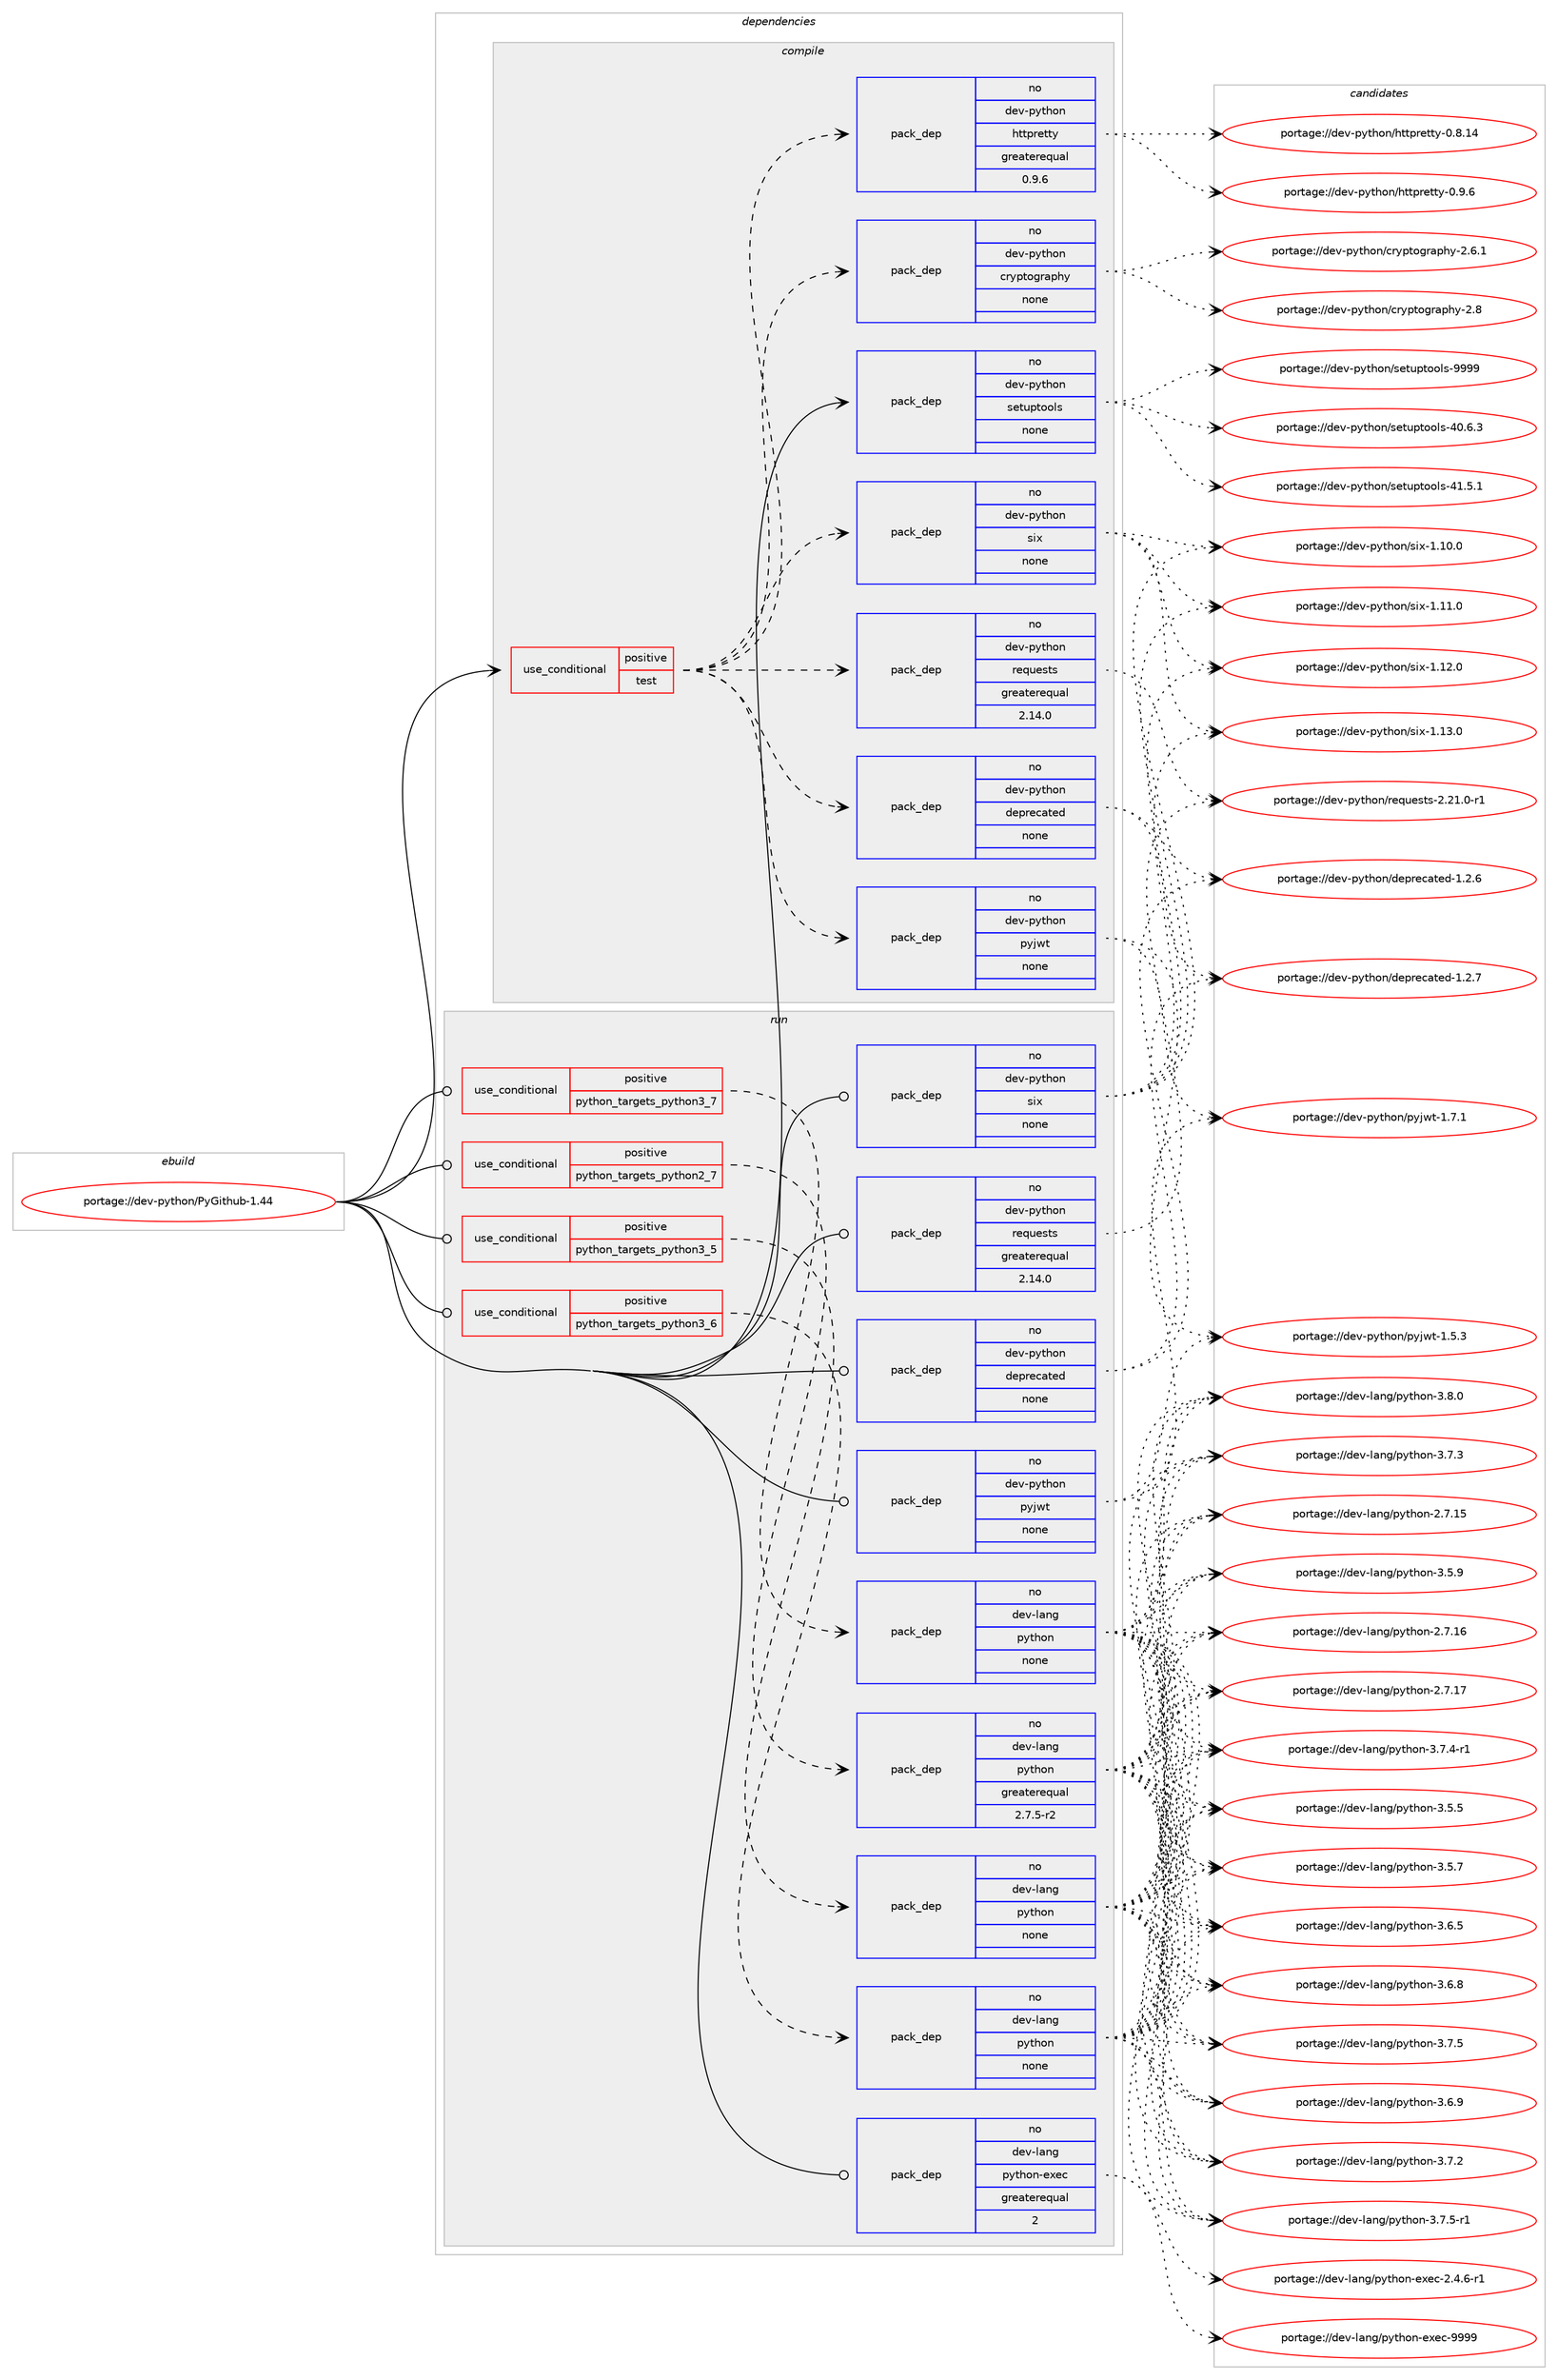 digraph prolog {

# *************
# Graph options
# *************

newrank=true;
concentrate=true;
compound=true;
graph [rankdir=LR,fontname=Helvetica,fontsize=10,ranksep=1.5];#, ranksep=2.5, nodesep=0.2];
edge  [arrowhead=vee];
node  [fontname=Helvetica,fontsize=10];

# **********
# The ebuild
# **********

subgraph cluster_leftcol {
color=gray;
rank=same;
label=<<i>ebuild</i>>;
id [label="portage://dev-python/PyGithub-1.44", color=red, width=4, href="../dev-python/PyGithub-1.44.svg"];
}

# ****************
# The dependencies
# ****************

subgraph cluster_midcol {
color=gray;
label=<<i>dependencies</i>>;
subgraph cluster_compile {
fillcolor="#eeeeee";
style=filled;
label=<<i>compile</i>>;
subgraph cond24980 {
dependency127814 [label=<<TABLE BORDER="0" CELLBORDER="1" CELLSPACING="0" CELLPADDING="4"><TR><TD ROWSPAN="3" CELLPADDING="10">use_conditional</TD></TR><TR><TD>positive</TD></TR><TR><TD>test</TD></TR></TABLE>>, shape=none, color=red];
subgraph pack99531 {
dependency127815 [label=<<TABLE BORDER="0" CELLBORDER="1" CELLSPACING="0" CELLPADDING="4" WIDTH="220"><TR><TD ROWSPAN="6" CELLPADDING="30">pack_dep</TD></TR><TR><TD WIDTH="110">no</TD></TR><TR><TD>dev-python</TD></TR><TR><TD>deprecated</TD></TR><TR><TD>none</TD></TR><TR><TD></TD></TR></TABLE>>, shape=none, color=blue];
}
dependency127814:e -> dependency127815:w [weight=20,style="dashed",arrowhead="vee"];
subgraph pack99532 {
dependency127816 [label=<<TABLE BORDER="0" CELLBORDER="1" CELLSPACING="0" CELLPADDING="4" WIDTH="220"><TR><TD ROWSPAN="6" CELLPADDING="30">pack_dep</TD></TR><TR><TD WIDTH="110">no</TD></TR><TR><TD>dev-python</TD></TR><TR><TD>pyjwt</TD></TR><TR><TD>none</TD></TR><TR><TD></TD></TR></TABLE>>, shape=none, color=blue];
}
dependency127814:e -> dependency127816:w [weight=20,style="dashed",arrowhead="vee"];
subgraph pack99533 {
dependency127817 [label=<<TABLE BORDER="0" CELLBORDER="1" CELLSPACING="0" CELLPADDING="4" WIDTH="220"><TR><TD ROWSPAN="6" CELLPADDING="30">pack_dep</TD></TR><TR><TD WIDTH="110">no</TD></TR><TR><TD>dev-python</TD></TR><TR><TD>requests</TD></TR><TR><TD>greaterequal</TD></TR><TR><TD>2.14.0</TD></TR></TABLE>>, shape=none, color=blue];
}
dependency127814:e -> dependency127817:w [weight=20,style="dashed",arrowhead="vee"];
subgraph pack99534 {
dependency127818 [label=<<TABLE BORDER="0" CELLBORDER="1" CELLSPACING="0" CELLPADDING="4" WIDTH="220"><TR><TD ROWSPAN="6" CELLPADDING="30">pack_dep</TD></TR><TR><TD WIDTH="110">no</TD></TR><TR><TD>dev-python</TD></TR><TR><TD>six</TD></TR><TR><TD>none</TD></TR><TR><TD></TD></TR></TABLE>>, shape=none, color=blue];
}
dependency127814:e -> dependency127818:w [weight=20,style="dashed",arrowhead="vee"];
subgraph pack99535 {
dependency127819 [label=<<TABLE BORDER="0" CELLBORDER="1" CELLSPACING="0" CELLPADDING="4" WIDTH="220"><TR><TD ROWSPAN="6" CELLPADDING="30">pack_dep</TD></TR><TR><TD WIDTH="110">no</TD></TR><TR><TD>dev-python</TD></TR><TR><TD>cryptography</TD></TR><TR><TD>none</TD></TR><TR><TD></TD></TR></TABLE>>, shape=none, color=blue];
}
dependency127814:e -> dependency127819:w [weight=20,style="dashed",arrowhead="vee"];
subgraph pack99536 {
dependency127820 [label=<<TABLE BORDER="0" CELLBORDER="1" CELLSPACING="0" CELLPADDING="4" WIDTH="220"><TR><TD ROWSPAN="6" CELLPADDING="30">pack_dep</TD></TR><TR><TD WIDTH="110">no</TD></TR><TR><TD>dev-python</TD></TR><TR><TD>httpretty</TD></TR><TR><TD>greaterequal</TD></TR><TR><TD>0.9.6</TD></TR></TABLE>>, shape=none, color=blue];
}
dependency127814:e -> dependency127820:w [weight=20,style="dashed",arrowhead="vee"];
}
id:e -> dependency127814:w [weight=20,style="solid",arrowhead="vee"];
subgraph pack99537 {
dependency127821 [label=<<TABLE BORDER="0" CELLBORDER="1" CELLSPACING="0" CELLPADDING="4" WIDTH="220"><TR><TD ROWSPAN="6" CELLPADDING="30">pack_dep</TD></TR><TR><TD WIDTH="110">no</TD></TR><TR><TD>dev-python</TD></TR><TR><TD>setuptools</TD></TR><TR><TD>none</TD></TR><TR><TD></TD></TR></TABLE>>, shape=none, color=blue];
}
id:e -> dependency127821:w [weight=20,style="solid",arrowhead="vee"];
}
subgraph cluster_compileandrun {
fillcolor="#eeeeee";
style=filled;
label=<<i>compile and run</i>>;
}
subgraph cluster_run {
fillcolor="#eeeeee";
style=filled;
label=<<i>run</i>>;
subgraph cond24981 {
dependency127822 [label=<<TABLE BORDER="0" CELLBORDER="1" CELLSPACING="0" CELLPADDING="4"><TR><TD ROWSPAN="3" CELLPADDING="10">use_conditional</TD></TR><TR><TD>positive</TD></TR><TR><TD>python_targets_python2_7</TD></TR></TABLE>>, shape=none, color=red];
subgraph pack99538 {
dependency127823 [label=<<TABLE BORDER="0" CELLBORDER="1" CELLSPACING="0" CELLPADDING="4" WIDTH="220"><TR><TD ROWSPAN="6" CELLPADDING="30">pack_dep</TD></TR><TR><TD WIDTH="110">no</TD></TR><TR><TD>dev-lang</TD></TR><TR><TD>python</TD></TR><TR><TD>greaterequal</TD></TR><TR><TD>2.7.5-r2</TD></TR></TABLE>>, shape=none, color=blue];
}
dependency127822:e -> dependency127823:w [weight=20,style="dashed",arrowhead="vee"];
}
id:e -> dependency127822:w [weight=20,style="solid",arrowhead="odot"];
subgraph cond24982 {
dependency127824 [label=<<TABLE BORDER="0" CELLBORDER="1" CELLSPACING="0" CELLPADDING="4"><TR><TD ROWSPAN="3" CELLPADDING="10">use_conditional</TD></TR><TR><TD>positive</TD></TR><TR><TD>python_targets_python3_5</TD></TR></TABLE>>, shape=none, color=red];
subgraph pack99539 {
dependency127825 [label=<<TABLE BORDER="0" CELLBORDER="1" CELLSPACING="0" CELLPADDING="4" WIDTH="220"><TR><TD ROWSPAN="6" CELLPADDING="30">pack_dep</TD></TR><TR><TD WIDTH="110">no</TD></TR><TR><TD>dev-lang</TD></TR><TR><TD>python</TD></TR><TR><TD>none</TD></TR><TR><TD></TD></TR></TABLE>>, shape=none, color=blue];
}
dependency127824:e -> dependency127825:w [weight=20,style="dashed",arrowhead="vee"];
}
id:e -> dependency127824:w [weight=20,style="solid",arrowhead="odot"];
subgraph cond24983 {
dependency127826 [label=<<TABLE BORDER="0" CELLBORDER="1" CELLSPACING="0" CELLPADDING="4"><TR><TD ROWSPAN="3" CELLPADDING="10">use_conditional</TD></TR><TR><TD>positive</TD></TR><TR><TD>python_targets_python3_6</TD></TR></TABLE>>, shape=none, color=red];
subgraph pack99540 {
dependency127827 [label=<<TABLE BORDER="0" CELLBORDER="1" CELLSPACING="0" CELLPADDING="4" WIDTH="220"><TR><TD ROWSPAN="6" CELLPADDING="30">pack_dep</TD></TR><TR><TD WIDTH="110">no</TD></TR><TR><TD>dev-lang</TD></TR><TR><TD>python</TD></TR><TR><TD>none</TD></TR><TR><TD></TD></TR></TABLE>>, shape=none, color=blue];
}
dependency127826:e -> dependency127827:w [weight=20,style="dashed",arrowhead="vee"];
}
id:e -> dependency127826:w [weight=20,style="solid",arrowhead="odot"];
subgraph cond24984 {
dependency127828 [label=<<TABLE BORDER="0" CELLBORDER="1" CELLSPACING="0" CELLPADDING="4"><TR><TD ROWSPAN="3" CELLPADDING="10">use_conditional</TD></TR><TR><TD>positive</TD></TR><TR><TD>python_targets_python3_7</TD></TR></TABLE>>, shape=none, color=red];
subgraph pack99541 {
dependency127829 [label=<<TABLE BORDER="0" CELLBORDER="1" CELLSPACING="0" CELLPADDING="4" WIDTH="220"><TR><TD ROWSPAN="6" CELLPADDING="30">pack_dep</TD></TR><TR><TD WIDTH="110">no</TD></TR><TR><TD>dev-lang</TD></TR><TR><TD>python</TD></TR><TR><TD>none</TD></TR><TR><TD></TD></TR></TABLE>>, shape=none, color=blue];
}
dependency127828:e -> dependency127829:w [weight=20,style="dashed",arrowhead="vee"];
}
id:e -> dependency127828:w [weight=20,style="solid",arrowhead="odot"];
subgraph pack99542 {
dependency127830 [label=<<TABLE BORDER="0" CELLBORDER="1" CELLSPACING="0" CELLPADDING="4" WIDTH="220"><TR><TD ROWSPAN="6" CELLPADDING="30">pack_dep</TD></TR><TR><TD WIDTH="110">no</TD></TR><TR><TD>dev-lang</TD></TR><TR><TD>python-exec</TD></TR><TR><TD>greaterequal</TD></TR><TR><TD>2</TD></TR></TABLE>>, shape=none, color=blue];
}
id:e -> dependency127830:w [weight=20,style="solid",arrowhead="odot"];
subgraph pack99543 {
dependency127831 [label=<<TABLE BORDER="0" CELLBORDER="1" CELLSPACING="0" CELLPADDING="4" WIDTH="220"><TR><TD ROWSPAN="6" CELLPADDING="30">pack_dep</TD></TR><TR><TD WIDTH="110">no</TD></TR><TR><TD>dev-python</TD></TR><TR><TD>deprecated</TD></TR><TR><TD>none</TD></TR><TR><TD></TD></TR></TABLE>>, shape=none, color=blue];
}
id:e -> dependency127831:w [weight=20,style="solid",arrowhead="odot"];
subgraph pack99544 {
dependency127832 [label=<<TABLE BORDER="0" CELLBORDER="1" CELLSPACING="0" CELLPADDING="4" WIDTH="220"><TR><TD ROWSPAN="6" CELLPADDING="30">pack_dep</TD></TR><TR><TD WIDTH="110">no</TD></TR><TR><TD>dev-python</TD></TR><TR><TD>pyjwt</TD></TR><TR><TD>none</TD></TR><TR><TD></TD></TR></TABLE>>, shape=none, color=blue];
}
id:e -> dependency127832:w [weight=20,style="solid",arrowhead="odot"];
subgraph pack99545 {
dependency127833 [label=<<TABLE BORDER="0" CELLBORDER="1" CELLSPACING="0" CELLPADDING="4" WIDTH="220"><TR><TD ROWSPAN="6" CELLPADDING="30">pack_dep</TD></TR><TR><TD WIDTH="110">no</TD></TR><TR><TD>dev-python</TD></TR><TR><TD>requests</TD></TR><TR><TD>greaterequal</TD></TR><TR><TD>2.14.0</TD></TR></TABLE>>, shape=none, color=blue];
}
id:e -> dependency127833:w [weight=20,style="solid",arrowhead="odot"];
subgraph pack99546 {
dependency127834 [label=<<TABLE BORDER="0" CELLBORDER="1" CELLSPACING="0" CELLPADDING="4" WIDTH="220"><TR><TD ROWSPAN="6" CELLPADDING="30">pack_dep</TD></TR><TR><TD WIDTH="110">no</TD></TR><TR><TD>dev-python</TD></TR><TR><TD>six</TD></TR><TR><TD>none</TD></TR><TR><TD></TD></TR></TABLE>>, shape=none, color=blue];
}
id:e -> dependency127834:w [weight=20,style="solid",arrowhead="odot"];
}
}

# **************
# The candidates
# **************

subgraph cluster_choices {
rank=same;
color=gray;
label=<<i>candidates</i>>;

subgraph choice99531 {
color=black;
nodesep=1;
choiceportage10010111845112121116104111110471001011121141019997116101100454946504654 [label="portage://dev-python/deprecated-1.2.6", color=red, width=4,href="../dev-python/deprecated-1.2.6.svg"];
choiceportage10010111845112121116104111110471001011121141019997116101100454946504655 [label="portage://dev-python/deprecated-1.2.7", color=red, width=4,href="../dev-python/deprecated-1.2.7.svg"];
dependency127815:e -> choiceportage10010111845112121116104111110471001011121141019997116101100454946504654:w [style=dotted,weight="100"];
dependency127815:e -> choiceportage10010111845112121116104111110471001011121141019997116101100454946504655:w [style=dotted,weight="100"];
}
subgraph choice99532 {
color=black;
nodesep=1;
choiceportage1001011184511212111610411111047112121106119116454946534651 [label="portage://dev-python/pyjwt-1.5.3", color=red, width=4,href="../dev-python/pyjwt-1.5.3.svg"];
choiceportage1001011184511212111610411111047112121106119116454946554649 [label="portage://dev-python/pyjwt-1.7.1", color=red, width=4,href="../dev-python/pyjwt-1.7.1.svg"];
dependency127816:e -> choiceportage1001011184511212111610411111047112121106119116454946534651:w [style=dotted,weight="100"];
dependency127816:e -> choiceportage1001011184511212111610411111047112121106119116454946554649:w [style=dotted,weight="100"];
}
subgraph choice99533 {
color=black;
nodesep=1;
choiceportage1001011184511212111610411111047114101113117101115116115455046504946484511449 [label="portage://dev-python/requests-2.21.0-r1", color=red, width=4,href="../dev-python/requests-2.21.0-r1.svg"];
dependency127817:e -> choiceportage1001011184511212111610411111047114101113117101115116115455046504946484511449:w [style=dotted,weight="100"];
}
subgraph choice99534 {
color=black;
nodesep=1;
choiceportage100101118451121211161041111104711510512045494649484648 [label="portage://dev-python/six-1.10.0", color=red, width=4,href="../dev-python/six-1.10.0.svg"];
choiceportage100101118451121211161041111104711510512045494649494648 [label="portage://dev-python/six-1.11.0", color=red, width=4,href="../dev-python/six-1.11.0.svg"];
choiceportage100101118451121211161041111104711510512045494649504648 [label="portage://dev-python/six-1.12.0", color=red, width=4,href="../dev-python/six-1.12.0.svg"];
choiceportage100101118451121211161041111104711510512045494649514648 [label="portage://dev-python/six-1.13.0", color=red, width=4,href="../dev-python/six-1.13.0.svg"];
dependency127818:e -> choiceportage100101118451121211161041111104711510512045494649484648:w [style=dotted,weight="100"];
dependency127818:e -> choiceportage100101118451121211161041111104711510512045494649494648:w [style=dotted,weight="100"];
dependency127818:e -> choiceportage100101118451121211161041111104711510512045494649504648:w [style=dotted,weight="100"];
dependency127818:e -> choiceportage100101118451121211161041111104711510512045494649514648:w [style=dotted,weight="100"];
}
subgraph choice99535 {
color=black;
nodesep=1;
choiceportage10010111845112121116104111110479911412111211611110311497112104121455046544649 [label="portage://dev-python/cryptography-2.6.1", color=red, width=4,href="../dev-python/cryptography-2.6.1.svg"];
choiceportage1001011184511212111610411111047991141211121161111031149711210412145504656 [label="portage://dev-python/cryptography-2.8", color=red, width=4,href="../dev-python/cryptography-2.8.svg"];
dependency127819:e -> choiceportage10010111845112121116104111110479911412111211611110311497112104121455046544649:w [style=dotted,weight="100"];
dependency127819:e -> choiceportage1001011184511212111610411111047991141211121161111031149711210412145504656:w [style=dotted,weight="100"];
}
subgraph choice99536 {
color=black;
nodesep=1;
choiceportage100101118451121211161041111104710411611611211410111611612145484656464952 [label="portage://dev-python/httpretty-0.8.14", color=red, width=4,href="../dev-python/httpretty-0.8.14.svg"];
choiceportage1001011184511212111610411111047104116116112114101116116121454846574654 [label="portage://dev-python/httpretty-0.9.6", color=red, width=4,href="../dev-python/httpretty-0.9.6.svg"];
dependency127820:e -> choiceportage100101118451121211161041111104710411611611211410111611612145484656464952:w [style=dotted,weight="100"];
dependency127820:e -> choiceportage1001011184511212111610411111047104116116112114101116116121454846574654:w [style=dotted,weight="100"];
}
subgraph choice99537 {
color=black;
nodesep=1;
choiceportage100101118451121211161041111104711510111611711211611111110811545524846544651 [label="portage://dev-python/setuptools-40.6.3", color=red, width=4,href="../dev-python/setuptools-40.6.3.svg"];
choiceportage100101118451121211161041111104711510111611711211611111110811545524946534649 [label="portage://dev-python/setuptools-41.5.1", color=red, width=4,href="../dev-python/setuptools-41.5.1.svg"];
choiceportage10010111845112121116104111110471151011161171121161111111081154557575757 [label="portage://dev-python/setuptools-9999", color=red, width=4,href="../dev-python/setuptools-9999.svg"];
dependency127821:e -> choiceportage100101118451121211161041111104711510111611711211611111110811545524846544651:w [style=dotted,weight="100"];
dependency127821:e -> choiceportage100101118451121211161041111104711510111611711211611111110811545524946534649:w [style=dotted,weight="100"];
dependency127821:e -> choiceportage10010111845112121116104111110471151011161171121161111111081154557575757:w [style=dotted,weight="100"];
}
subgraph choice99538 {
color=black;
nodesep=1;
choiceportage10010111845108971101034711212111610411111045504655464953 [label="portage://dev-lang/python-2.7.15", color=red, width=4,href="../dev-lang/python-2.7.15.svg"];
choiceportage10010111845108971101034711212111610411111045504655464954 [label="portage://dev-lang/python-2.7.16", color=red, width=4,href="../dev-lang/python-2.7.16.svg"];
choiceportage10010111845108971101034711212111610411111045504655464955 [label="portage://dev-lang/python-2.7.17", color=red, width=4,href="../dev-lang/python-2.7.17.svg"];
choiceportage100101118451089711010347112121116104111110455146534653 [label="portage://dev-lang/python-3.5.5", color=red, width=4,href="../dev-lang/python-3.5.5.svg"];
choiceportage100101118451089711010347112121116104111110455146534655 [label="portage://dev-lang/python-3.5.7", color=red, width=4,href="../dev-lang/python-3.5.7.svg"];
choiceportage100101118451089711010347112121116104111110455146534657 [label="portage://dev-lang/python-3.5.9", color=red, width=4,href="../dev-lang/python-3.5.9.svg"];
choiceportage100101118451089711010347112121116104111110455146544653 [label="portage://dev-lang/python-3.6.5", color=red, width=4,href="../dev-lang/python-3.6.5.svg"];
choiceportage100101118451089711010347112121116104111110455146544656 [label="portage://dev-lang/python-3.6.8", color=red, width=4,href="../dev-lang/python-3.6.8.svg"];
choiceportage100101118451089711010347112121116104111110455146544657 [label="portage://dev-lang/python-3.6.9", color=red, width=4,href="../dev-lang/python-3.6.9.svg"];
choiceportage100101118451089711010347112121116104111110455146554650 [label="portage://dev-lang/python-3.7.2", color=red, width=4,href="../dev-lang/python-3.7.2.svg"];
choiceportage100101118451089711010347112121116104111110455146554651 [label="portage://dev-lang/python-3.7.3", color=red, width=4,href="../dev-lang/python-3.7.3.svg"];
choiceportage1001011184510897110103471121211161041111104551465546524511449 [label="portage://dev-lang/python-3.7.4-r1", color=red, width=4,href="../dev-lang/python-3.7.4-r1.svg"];
choiceportage100101118451089711010347112121116104111110455146554653 [label="portage://dev-lang/python-3.7.5", color=red, width=4,href="../dev-lang/python-3.7.5.svg"];
choiceportage1001011184510897110103471121211161041111104551465546534511449 [label="portage://dev-lang/python-3.7.5-r1", color=red, width=4,href="../dev-lang/python-3.7.5-r1.svg"];
choiceportage100101118451089711010347112121116104111110455146564648 [label="portage://dev-lang/python-3.8.0", color=red, width=4,href="../dev-lang/python-3.8.0.svg"];
dependency127823:e -> choiceportage10010111845108971101034711212111610411111045504655464953:w [style=dotted,weight="100"];
dependency127823:e -> choiceportage10010111845108971101034711212111610411111045504655464954:w [style=dotted,weight="100"];
dependency127823:e -> choiceportage10010111845108971101034711212111610411111045504655464955:w [style=dotted,weight="100"];
dependency127823:e -> choiceportage100101118451089711010347112121116104111110455146534653:w [style=dotted,weight="100"];
dependency127823:e -> choiceportage100101118451089711010347112121116104111110455146534655:w [style=dotted,weight="100"];
dependency127823:e -> choiceportage100101118451089711010347112121116104111110455146534657:w [style=dotted,weight="100"];
dependency127823:e -> choiceportage100101118451089711010347112121116104111110455146544653:w [style=dotted,weight="100"];
dependency127823:e -> choiceportage100101118451089711010347112121116104111110455146544656:w [style=dotted,weight="100"];
dependency127823:e -> choiceportage100101118451089711010347112121116104111110455146544657:w [style=dotted,weight="100"];
dependency127823:e -> choiceportage100101118451089711010347112121116104111110455146554650:w [style=dotted,weight="100"];
dependency127823:e -> choiceportage100101118451089711010347112121116104111110455146554651:w [style=dotted,weight="100"];
dependency127823:e -> choiceportage1001011184510897110103471121211161041111104551465546524511449:w [style=dotted,weight="100"];
dependency127823:e -> choiceportage100101118451089711010347112121116104111110455146554653:w [style=dotted,weight="100"];
dependency127823:e -> choiceportage1001011184510897110103471121211161041111104551465546534511449:w [style=dotted,weight="100"];
dependency127823:e -> choiceportage100101118451089711010347112121116104111110455146564648:w [style=dotted,weight="100"];
}
subgraph choice99539 {
color=black;
nodesep=1;
choiceportage10010111845108971101034711212111610411111045504655464953 [label="portage://dev-lang/python-2.7.15", color=red, width=4,href="../dev-lang/python-2.7.15.svg"];
choiceportage10010111845108971101034711212111610411111045504655464954 [label="portage://dev-lang/python-2.7.16", color=red, width=4,href="../dev-lang/python-2.7.16.svg"];
choiceportage10010111845108971101034711212111610411111045504655464955 [label="portage://dev-lang/python-2.7.17", color=red, width=4,href="../dev-lang/python-2.7.17.svg"];
choiceportage100101118451089711010347112121116104111110455146534653 [label="portage://dev-lang/python-3.5.5", color=red, width=4,href="../dev-lang/python-3.5.5.svg"];
choiceportage100101118451089711010347112121116104111110455146534655 [label="portage://dev-lang/python-3.5.7", color=red, width=4,href="../dev-lang/python-3.5.7.svg"];
choiceportage100101118451089711010347112121116104111110455146534657 [label="portage://dev-lang/python-3.5.9", color=red, width=4,href="../dev-lang/python-3.5.9.svg"];
choiceportage100101118451089711010347112121116104111110455146544653 [label="portage://dev-lang/python-3.6.5", color=red, width=4,href="../dev-lang/python-3.6.5.svg"];
choiceportage100101118451089711010347112121116104111110455146544656 [label="portage://dev-lang/python-3.6.8", color=red, width=4,href="../dev-lang/python-3.6.8.svg"];
choiceportage100101118451089711010347112121116104111110455146544657 [label="portage://dev-lang/python-3.6.9", color=red, width=4,href="../dev-lang/python-3.6.9.svg"];
choiceportage100101118451089711010347112121116104111110455146554650 [label="portage://dev-lang/python-3.7.2", color=red, width=4,href="../dev-lang/python-3.7.2.svg"];
choiceportage100101118451089711010347112121116104111110455146554651 [label="portage://dev-lang/python-3.7.3", color=red, width=4,href="../dev-lang/python-3.7.3.svg"];
choiceportage1001011184510897110103471121211161041111104551465546524511449 [label="portage://dev-lang/python-3.7.4-r1", color=red, width=4,href="../dev-lang/python-3.7.4-r1.svg"];
choiceportage100101118451089711010347112121116104111110455146554653 [label="portage://dev-lang/python-3.7.5", color=red, width=4,href="../dev-lang/python-3.7.5.svg"];
choiceportage1001011184510897110103471121211161041111104551465546534511449 [label="portage://dev-lang/python-3.7.5-r1", color=red, width=4,href="../dev-lang/python-3.7.5-r1.svg"];
choiceportage100101118451089711010347112121116104111110455146564648 [label="portage://dev-lang/python-3.8.0", color=red, width=4,href="../dev-lang/python-3.8.0.svg"];
dependency127825:e -> choiceportage10010111845108971101034711212111610411111045504655464953:w [style=dotted,weight="100"];
dependency127825:e -> choiceportage10010111845108971101034711212111610411111045504655464954:w [style=dotted,weight="100"];
dependency127825:e -> choiceportage10010111845108971101034711212111610411111045504655464955:w [style=dotted,weight="100"];
dependency127825:e -> choiceportage100101118451089711010347112121116104111110455146534653:w [style=dotted,weight="100"];
dependency127825:e -> choiceportage100101118451089711010347112121116104111110455146534655:w [style=dotted,weight="100"];
dependency127825:e -> choiceportage100101118451089711010347112121116104111110455146534657:w [style=dotted,weight="100"];
dependency127825:e -> choiceportage100101118451089711010347112121116104111110455146544653:w [style=dotted,weight="100"];
dependency127825:e -> choiceportage100101118451089711010347112121116104111110455146544656:w [style=dotted,weight="100"];
dependency127825:e -> choiceportage100101118451089711010347112121116104111110455146544657:w [style=dotted,weight="100"];
dependency127825:e -> choiceportage100101118451089711010347112121116104111110455146554650:w [style=dotted,weight="100"];
dependency127825:e -> choiceportage100101118451089711010347112121116104111110455146554651:w [style=dotted,weight="100"];
dependency127825:e -> choiceportage1001011184510897110103471121211161041111104551465546524511449:w [style=dotted,weight="100"];
dependency127825:e -> choiceportage100101118451089711010347112121116104111110455146554653:w [style=dotted,weight="100"];
dependency127825:e -> choiceportage1001011184510897110103471121211161041111104551465546534511449:w [style=dotted,weight="100"];
dependency127825:e -> choiceportage100101118451089711010347112121116104111110455146564648:w [style=dotted,weight="100"];
}
subgraph choice99540 {
color=black;
nodesep=1;
choiceportage10010111845108971101034711212111610411111045504655464953 [label="portage://dev-lang/python-2.7.15", color=red, width=4,href="../dev-lang/python-2.7.15.svg"];
choiceportage10010111845108971101034711212111610411111045504655464954 [label="portage://dev-lang/python-2.7.16", color=red, width=4,href="../dev-lang/python-2.7.16.svg"];
choiceportage10010111845108971101034711212111610411111045504655464955 [label="portage://dev-lang/python-2.7.17", color=red, width=4,href="../dev-lang/python-2.7.17.svg"];
choiceportage100101118451089711010347112121116104111110455146534653 [label="portage://dev-lang/python-3.5.5", color=red, width=4,href="../dev-lang/python-3.5.5.svg"];
choiceportage100101118451089711010347112121116104111110455146534655 [label="portage://dev-lang/python-3.5.7", color=red, width=4,href="../dev-lang/python-3.5.7.svg"];
choiceportage100101118451089711010347112121116104111110455146534657 [label="portage://dev-lang/python-3.5.9", color=red, width=4,href="../dev-lang/python-3.5.9.svg"];
choiceportage100101118451089711010347112121116104111110455146544653 [label="portage://dev-lang/python-3.6.5", color=red, width=4,href="../dev-lang/python-3.6.5.svg"];
choiceportage100101118451089711010347112121116104111110455146544656 [label="portage://dev-lang/python-3.6.8", color=red, width=4,href="../dev-lang/python-3.6.8.svg"];
choiceportage100101118451089711010347112121116104111110455146544657 [label="portage://dev-lang/python-3.6.9", color=red, width=4,href="../dev-lang/python-3.6.9.svg"];
choiceportage100101118451089711010347112121116104111110455146554650 [label="portage://dev-lang/python-3.7.2", color=red, width=4,href="../dev-lang/python-3.7.2.svg"];
choiceportage100101118451089711010347112121116104111110455146554651 [label="portage://dev-lang/python-3.7.3", color=red, width=4,href="../dev-lang/python-3.7.3.svg"];
choiceportage1001011184510897110103471121211161041111104551465546524511449 [label="portage://dev-lang/python-3.7.4-r1", color=red, width=4,href="../dev-lang/python-3.7.4-r1.svg"];
choiceportage100101118451089711010347112121116104111110455146554653 [label="portage://dev-lang/python-3.7.5", color=red, width=4,href="../dev-lang/python-3.7.5.svg"];
choiceportage1001011184510897110103471121211161041111104551465546534511449 [label="portage://dev-lang/python-3.7.5-r1", color=red, width=4,href="../dev-lang/python-3.7.5-r1.svg"];
choiceportage100101118451089711010347112121116104111110455146564648 [label="portage://dev-lang/python-3.8.0", color=red, width=4,href="../dev-lang/python-3.8.0.svg"];
dependency127827:e -> choiceportage10010111845108971101034711212111610411111045504655464953:w [style=dotted,weight="100"];
dependency127827:e -> choiceportage10010111845108971101034711212111610411111045504655464954:w [style=dotted,weight="100"];
dependency127827:e -> choiceportage10010111845108971101034711212111610411111045504655464955:w [style=dotted,weight="100"];
dependency127827:e -> choiceportage100101118451089711010347112121116104111110455146534653:w [style=dotted,weight="100"];
dependency127827:e -> choiceportage100101118451089711010347112121116104111110455146534655:w [style=dotted,weight="100"];
dependency127827:e -> choiceportage100101118451089711010347112121116104111110455146534657:w [style=dotted,weight="100"];
dependency127827:e -> choiceportage100101118451089711010347112121116104111110455146544653:w [style=dotted,weight="100"];
dependency127827:e -> choiceportage100101118451089711010347112121116104111110455146544656:w [style=dotted,weight="100"];
dependency127827:e -> choiceportage100101118451089711010347112121116104111110455146544657:w [style=dotted,weight="100"];
dependency127827:e -> choiceportage100101118451089711010347112121116104111110455146554650:w [style=dotted,weight="100"];
dependency127827:e -> choiceportage100101118451089711010347112121116104111110455146554651:w [style=dotted,weight="100"];
dependency127827:e -> choiceportage1001011184510897110103471121211161041111104551465546524511449:w [style=dotted,weight="100"];
dependency127827:e -> choiceportage100101118451089711010347112121116104111110455146554653:w [style=dotted,weight="100"];
dependency127827:e -> choiceportage1001011184510897110103471121211161041111104551465546534511449:w [style=dotted,weight="100"];
dependency127827:e -> choiceportage100101118451089711010347112121116104111110455146564648:w [style=dotted,weight="100"];
}
subgraph choice99541 {
color=black;
nodesep=1;
choiceportage10010111845108971101034711212111610411111045504655464953 [label="portage://dev-lang/python-2.7.15", color=red, width=4,href="../dev-lang/python-2.7.15.svg"];
choiceportage10010111845108971101034711212111610411111045504655464954 [label="portage://dev-lang/python-2.7.16", color=red, width=4,href="../dev-lang/python-2.7.16.svg"];
choiceportage10010111845108971101034711212111610411111045504655464955 [label="portage://dev-lang/python-2.7.17", color=red, width=4,href="../dev-lang/python-2.7.17.svg"];
choiceportage100101118451089711010347112121116104111110455146534653 [label="portage://dev-lang/python-3.5.5", color=red, width=4,href="../dev-lang/python-3.5.5.svg"];
choiceportage100101118451089711010347112121116104111110455146534655 [label="portage://dev-lang/python-3.5.7", color=red, width=4,href="../dev-lang/python-3.5.7.svg"];
choiceportage100101118451089711010347112121116104111110455146534657 [label="portage://dev-lang/python-3.5.9", color=red, width=4,href="../dev-lang/python-3.5.9.svg"];
choiceportage100101118451089711010347112121116104111110455146544653 [label="portage://dev-lang/python-3.6.5", color=red, width=4,href="../dev-lang/python-3.6.5.svg"];
choiceportage100101118451089711010347112121116104111110455146544656 [label="portage://dev-lang/python-3.6.8", color=red, width=4,href="../dev-lang/python-3.6.8.svg"];
choiceportage100101118451089711010347112121116104111110455146544657 [label="portage://dev-lang/python-3.6.9", color=red, width=4,href="../dev-lang/python-3.6.9.svg"];
choiceportage100101118451089711010347112121116104111110455146554650 [label="portage://dev-lang/python-3.7.2", color=red, width=4,href="../dev-lang/python-3.7.2.svg"];
choiceportage100101118451089711010347112121116104111110455146554651 [label="portage://dev-lang/python-3.7.3", color=red, width=4,href="../dev-lang/python-3.7.3.svg"];
choiceportage1001011184510897110103471121211161041111104551465546524511449 [label="portage://dev-lang/python-3.7.4-r1", color=red, width=4,href="../dev-lang/python-3.7.4-r1.svg"];
choiceportage100101118451089711010347112121116104111110455146554653 [label="portage://dev-lang/python-3.7.5", color=red, width=4,href="../dev-lang/python-3.7.5.svg"];
choiceportage1001011184510897110103471121211161041111104551465546534511449 [label="portage://dev-lang/python-3.7.5-r1", color=red, width=4,href="../dev-lang/python-3.7.5-r1.svg"];
choiceportage100101118451089711010347112121116104111110455146564648 [label="portage://dev-lang/python-3.8.0", color=red, width=4,href="../dev-lang/python-3.8.0.svg"];
dependency127829:e -> choiceportage10010111845108971101034711212111610411111045504655464953:w [style=dotted,weight="100"];
dependency127829:e -> choiceportage10010111845108971101034711212111610411111045504655464954:w [style=dotted,weight="100"];
dependency127829:e -> choiceportage10010111845108971101034711212111610411111045504655464955:w [style=dotted,weight="100"];
dependency127829:e -> choiceportage100101118451089711010347112121116104111110455146534653:w [style=dotted,weight="100"];
dependency127829:e -> choiceportage100101118451089711010347112121116104111110455146534655:w [style=dotted,weight="100"];
dependency127829:e -> choiceportage100101118451089711010347112121116104111110455146534657:w [style=dotted,weight="100"];
dependency127829:e -> choiceportage100101118451089711010347112121116104111110455146544653:w [style=dotted,weight="100"];
dependency127829:e -> choiceportage100101118451089711010347112121116104111110455146544656:w [style=dotted,weight="100"];
dependency127829:e -> choiceportage100101118451089711010347112121116104111110455146544657:w [style=dotted,weight="100"];
dependency127829:e -> choiceportage100101118451089711010347112121116104111110455146554650:w [style=dotted,weight="100"];
dependency127829:e -> choiceportage100101118451089711010347112121116104111110455146554651:w [style=dotted,weight="100"];
dependency127829:e -> choiceportage1001011184510897110103471121211161041111104551465546524511449:w [style=dotted,weight="100"];
dependency127829:e -> choiceportage100101118451089711010347112121116104111110455146554653:w [style=dotted,weight="100"];
dependency127829:e -> choiceportage1001011184510897110103471121211161041111104551465546534511449:w [style=dotted,weight="100"];
dependency127829:e -> choiceportage100101118451089711010347112121116104111110455146564648:w [style=dotted,weight="100"];
}
subgraph choice99542 {
color=black;
nodesep=1;
choiceportage10010111845108971101034711212111610411111045101120101994550465246544511449 [label="portage://dev-lang/python-exec-2.4.6-r1", color=red, width=4,href="../dev-lang/python-exec-2.4.6-r1.svg"];
choiceportage10010111845108971101034711212111610411111045101120101994557575757 [label="portage://dev-lang/python-exec-9999", color=red, width=4,href="../dev-lang/python-exec-9999.svg"];
dependency127830:e -> choiceportage10010111845108971101034711212111610411111045101120101994550465246544511449:w [style=dotted,weight="100"];
dependency127830:e -> choiceportage10010111845108971101034711212111610411111045101120101994557575757:w [style=dotted,weight="100"];
}
subgraph choice99543 {
color=black;
nodesep=1;
choiceportage10010111845112121116104111110471001011121141019997116101100454946504654 [label="portage://dev-python/deprecated-1.2.6", color=red, width=4,href="../dev-python/deprecated-1.2.6.svg"];
choiceportage10010111845112121116104111110471001011121141019997116101100454946504655 [label="portage://dev-python/deprecated-1.2.7", color=red, width=4,href="../dev-python/deprecated-1.2.7.svg"];
dependency127831:e -> choiceportage10010111845112121116104111110471001011121141019997116101100454946504654:w [style=dotted,weight="100"];
dependency127831:e -> choiceportage10010111845112121116104111110471001011121141019997116101100454946504655:w [style=dotted,weight="100"];
}
subgraph choice99544 {
color=black;
nodesep=1;
choiceportage1001011184511212111610411111047112121106119116454946534651 [label="portage://dev-python/pyjwt-1.5.3", color=red, width=4,href="../dev-python/pyjwt-1.5.3.svg"];
choiceportage1001011184511212111610411111047112121106119116454946554649 [label="portage://dev-python/pyjwt-1.7.1", color=red, width=4,href="../dev-python/pyjwt-1.7.1.svg"];
dependency127832:e -> choiceportage1001011184511212111610411111047112121106119116454946534651:w [style=dotted,weight="100"];
dependency127832:e -> choiceportage1001011184511212111610411111047112121106119116454946554649:w [style=dotted,weight="100"];
}
subgraph choice99545 {
color=black;
nodesep=1;
choiceportage1001011184511212111610411111047114101113117101115116115455046504946484511449 [label="portage://dev-python/requests-2.21.0-r1", color=red, width=4,href="../dev-python/requests-2.21.0-r1.svg"];
dependency127833:e -> choiceportage1001011184511212111610411111047114101113117101115116115455046504946484511449:w [style=dotted,weight="100"];
}
subgraph choice99546 {
color=black;
nodesep=1;
choiceportage100101118451121211161041111104711510512045494649484648 [label="portage://dev-python/six-1.10.0", color=red, width=4,href="../dev-python/six-1.10.0.svg"];
choiceportage100101118451121211161041111104711510512045494649494648 [label="portage://dev-python/six-1.11.0", color=red, width=4,href="../dev-python/six-1.11.0.svg"];
choiceportage100101118451121211161041111104711510512045494649504648 [label="portage://dev-python/six-1.12.0", color=red, width=4,href="../dev-python/six-1.12.0.svg"];
choiceportage100101118451121211161041111104711510512045494649514648 [label="portage://dev-python/six-1.13.0", color=red, width=4,href="../dev-python/six-1.13.0.svg"];
dependency127834:e -> choiceportage100101118451121211161041111104711510512045494649484648:w [style=dotted,weight="100"];
dependency127834:e -> choiceportage100101118451121211161041111104711510512045494649494648:w [style=dotted,weight="100"];
dependency127834:e -> choiceportage100101118451121211161041111104711510512045494649504648:w [style=dotted,weight="100"];
dependency127834:e -> choiceportage100101118451121211161041111104711510512045494649514648:w [style=dotted,weight="100"];
}
}

}
